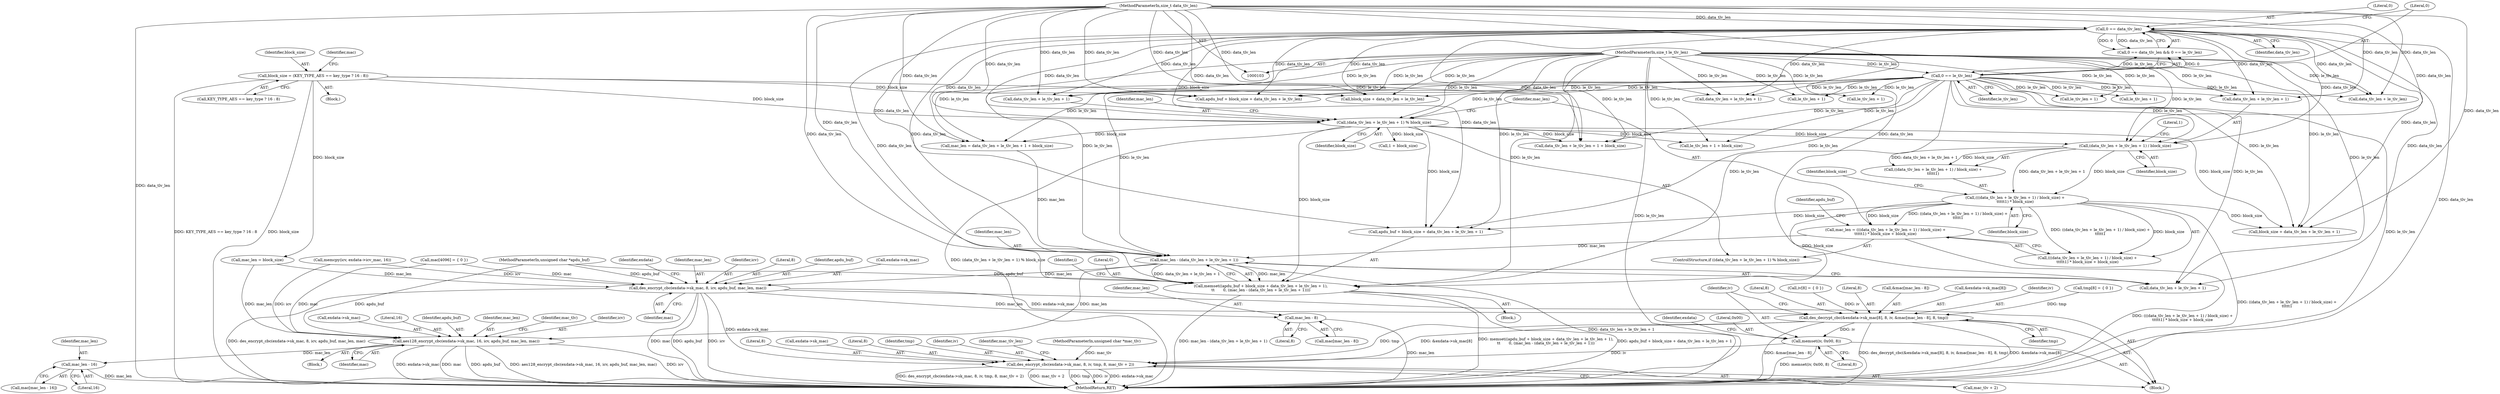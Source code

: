 digraph "1_OpenSC_8fe377e93b4b56060e5bbfb6f3142ceaeca744fa_6@integer" {
"1000187" [label="(Call,mac_len = (((data_tlv_len + le_tlv_len + 1) / block_size) +\n\t\t\t\t\t1) * block_size + block_size)"];
"1000190" [label="(Call,(((data_tlv_len + le_tlv_len + 1) / block_size) +\n\t\t\t\t\t1) * block_size)"];
"1000192" [label="(Call,(data_tlv_len + le_tlv_len + 1) / block_size)"];
"1000106" [label="(MethodParameterIn,size_t data_tlv_len)"];
"1000157" [label="(Call,0 == data_tlv_len)"];
"1000107" [label="(MethodParameterIn,size_t le_tlv_len)"];
"1000160" [label="(Call,0 == le_tlv_len)"];
"1000180" [label="(Call,(data_tlv_len + le_tlv_len + 1) % block_size)"];
"1000113" [label="(Call,block_size = (KEY_TYPE_AES == key_type ? 16 : 8))"];
"1000223" [label="(Call,mac_len - (data_tlv_len + le_tlv_len + 1))"];
"1000212" [label="(Call,memset((apdu_buf + block_size + data_tlv_len + le_tlv_len + 1),\n\t\t       0, (mac_len - (data_tlv_len + le_tlv_len + 1))))"];
"1000278" [label="(Call,aes128_encrypt_cbc(exdata->sk_mac, 16, icv, apdu_buf, mac_len, mac))"];
"1000294" [label="(Call,mac_len - 16)"];
"1000306" [label="(Call,des_encrypt_cbc(exdata->sk_mac, 8, icv, apdu_buf, mac_len, mac))"];
"1000315" [label="(Call,des_decrypt_cbc(&exdata->sk_mac[8], 8, iv, &mac[mac_len - 8], 8, tmp))"];
"1000332" [label="(Call,memset(iv, 0x00, 8))"];
"1000336" [label="(Call,des_encrypt_cbc(exdata->sk_mac, 8, iv, tmp, 8, mac_tlv + 2))"];
"1000327" [label="(Call,mac_len - 8)"];
"1000204" [label="(Identifier,mac_len)"];
"1000335" [label="(Literal,8)"];
"1000161" [label="(Literal,0)"];
"1000191" [label="(Call,((data_tlv_len + le_tlv_len + 1) / block_size) +\n\t\t\t\t\t1)"];
"1000296" [label="(Literal,16)"];
"1000217" [label="(Call,data_tlv_len + le_tlv_len + 1)"];
"1000284" [label="(Identifier,apdu_buf)"];
"1000343" [label="(Literal,8)"];
"1000180" [label="(Call,(data_tlv_len + le_tlv_len + 1) % block_size)"];
"1000198" [label="(Identifier,block_size)"];
"1000316" [label="(Call,&exdata->sk_mac[8])"];
"1000323" [label="(Identifier,iv)"];
"1000337" [label="(Call,exdata->sk_mac)"];
"1000304" [label="(Call,tmp[8] = { 0 })"];
"1000190" [label="(Call,(((data_tlv_len + le_tlv_len + 1) / block_size) +\n\t\t\t\t\t1) * block_size)"];
"1000181" [label="(Call,data_tlv_len + le_tlv_len + 1)"];
"1000319" [label="(Identifier,exdata)"];
"1000340" [label="(Literal,8)"];
"1000299" [label="(Block,)"];
"1000278" [label="(Call,aes128_encrypt_cbc(exdata->sk_mac, 16, icv, apdu_buf, mac_len, mac))"];
"1000313" [label="(Identifier,mac_len)"];
"1000285" [label="(Identifier,mac_len)"];
"1000213" [label="(Call,apdu_buf + block_size + data_tlv_len + le_tlv_len + 1)"];
"1000227" [label="(Call,le_tlv_len + 1)"];
"1000311" [label="(Identifier,icv)"];
"1000159" [label="(Identifier,data_tlv_len)"];
"1000183" [label="(Call,le_tlv_len + 1)"];
"1000193" [label="(Call,data_tlv_len + le_tlv_len + 1)"];
"1000315" [label="(Call,des_decrypt_cbc(&exdata->sk_mac[8], 8, iv, &mac[mac_len - 8], 8, tmp))"];
"1000328" [label="(Identifier,mac_len)"];
"1000219" [label="(Call,le_tlv_len + 1)"];
"1000289" [label="(Identifier,mac_tlv)"];
"1000336" [label="(Call,des_encrypt_cbc(exdata->sk_mac, 8, iv, tmp, 8, mac_tlv + 2))"];
"1000156" [label="(Call,0 == data_tlv_len && 0 == le_tlv_len)"];
"1000314" [label="(Identifier,mac)"];
"1000306" [label="(Call,des_encrypt_cbc(exdata->sk_mac, 8, icv, apdu_buf, mac_len, mac))"];
"1000224" [label="(Identifier,mac_len)"];
"1000334" [label="(Literal,0x00)"];
"1000267" [label="(Call,memcpy(icv, exdata->icv_mac, 16))"];
"1000207" [label="(Call,le_tlv_len + 1 + block_size)"];
"1000277" [label="(Block,)"];
"1000188" [label="(Identifier,mac_len)"];
"1000295" [label="(Identifier,mac_len)"];
"1000333" [label="(Identifier,iv)"];
"1000199" [label="(Literal,1)"];
"1000192" [label="(Call,(data_tlv_len + le_tlv_len + 1) / block_size)"];
"1000325" [label="(Call,mac[mac_len - 8])"];
"1000283" [label="(Identifier,icv)"];
"1000332" [label="(Call,memset(iv, 0x00, 8))"];
"1000338" [label="(Identifier,exdata)"];
"1000331" [label="(Identifier,tmp)"];
"1000329" [label="(Literal,8)"];
"1000171" [label="(Call,apdu_buf + block_size + data_tlv_len + le_tlv_len)"];
"1000215" [label="(Call,block_size + data_tlv_len + le_tlv_len + 1)"];
"1000175" [label="(Call,data_tlv_len + le_tlv_len)"];
"1000327" [label="(Call,mac_len - 8)"];
"1000212" [label="(Call,memset((apdu_buf + block_size + data_tlv_len + le_tlv_len + 1),\n\t\t       0, (mac_len - (data_tlv_len + le_tlv_len + 1))))"];
"1000225" [label="(Call,data_tlv_len + le_tlv_len + 1)"];
"1000160" [label="(Call,0 == le_tlv_len)"];
"1000195" [label="(Call,le_tlv_len + 1)"];
"1000342" [label="(Identifier,tmp)"];
"1000223" [label="(Call,mac_len - (data_tlv_len + le_tlv_len + 1))"];
"1000122" [label="(Call,mac[4096] = { 0 })"];
"1000279" [label="(Call,exdata->sk_mac)"];
"1000179" [label="(ControlStructure,if ((data_tlv_len + le_tlv_len + 1) % block_size))"];
"1000310" [label="(Literal,8)"];
"1000355" [label="(MethodReturn,RET)"];
"1000189" [label="(Call,(((data_tlv_len + le_tlv_len + 1) / block_size) +\n\t\t\t\t\t1) * block_size + block_size)"];
"1000214" [label="(Identifier,apdu_buf)"];
"1000312" [label="(Identifier,apdu_buf)"];
"1000205" [label="(Call,data_tlv_len + le_tlv_len + 1 + block_size)"];
"1000330" [label="(Literal,8)"];
"1000187" [label="(Call,mac_len = (((data_tlv_len + le_tlv_len + 1) / block_size) +\n\t\t\t\t\t1) * block_size + block_size)"];
"1000162" [label="(Identifier,le_tlv_len)"];
"1000113" [label="(Call,block_size = (KEY_TYPE_AES == key_type ? 16 : 8))"];
"1000301" [label="(Call,iv[8] = { 0 })"];
"1000307" [label="(Call,exdata->sk_mac)"];
"1000341" [label="(Identifier,iv)"];
"1000115" [label="(Call,KEY_TYPE_AES == key_type ? 16 : 8)"];
"1000282" [label="(Literal,16)"];
"1000294" [label="(Call,mac_len - 16)"];
"1000349" [label="(Identifier,mac_tlv_len)"];
"1000322" [label="(Literal,8)"];
"1000186" [label="(Identifier,block_size)"];
"1000105" [label="(MethodParameterIn,unsigned char *apdu_buf)"];
"1000107" [label="(MethodParameterIn,size_t le_tlv_len)"];
"1000232" [label="(Identifier,i)"];
"1000164" [label="(Call,mac_len = block_size)"];
"1000203" [label="(Call,mac_len = data_tlv_len + le_tlv_len + 1 + block_size)"];
"1000286" [label="(Identifier,mac)"];
"1000201" [label="(Identifier,block_size)"];
"1000173" [label="(Call,block_size + data_tlv_len + le_tlv_len)"];
"1000157" [label="(Call,0 == data_tlv_len)"];
"1000123" [label="(Identifier,mac)"];
"1000114" [label="(Identifier,block_size)"];
"1000158" [label="(Literal,0)"];
"1000200" [label="(Identifier,block_size)"];
"1000106" [label="(MethodParameterIn,size_t data_tlv_len)"];
"1000209" [label="(Call,1 + block_size)"];
"1000292" [label="(Call,mac[mac_len - 16])"];
"1000344" [label="(Call,mac_tlv + 2)"];
"1000324" [label="(Call,&mac[mac_len - 8])"];
"1000108" [label="(MethodParameterIn,unsigned char *mac_tlv)"];
"1000168" [label="(Block,)"];
"1000111" [label="(Block,)"];
"1000222" [label="(Literal,0)"];
"1000187" -> "1000179"  [label="AST: "];
"1000187" -> "1000189"  [label="CFG: "];
"1000188" -> "1000187"  [label="AST: "];
"1000189" -> "1000187"  [label="AST: "];
"1000214" -> "1000187"  [label="CFG: "];
"1000187" -> "1000355"  [label="DDG: (((data_tlv_len + le_tlv_len + 1) / block_size) +\n\t\t\t\t\t1) * block_size + block_size"];
"1000190" -> "1000187"  [label="DDG: ((data_tlv_len + le_tlv_len + 1) / block_size) +\n\t\t\t\t\t1"];
"1000190" -> "1000187"  [label="DDG: block_size"];
"1000187" -> "1000223"  [label="DDG: mac_len"];
"1000190" -> "1000189"  [label="AST: "];
"1000190" -> "1000200"  [label="CFG: "];
"1000191" -> "1000190"  [label="AST: "];
"1000200" -> "1000190"  [label="AST: "];
"1000201" -> "1000190"  [label="CFG: "];
"1000190" -> "1000355"  [label="DDG: ((data_tlv_len + le_tlv_len + 1) / block_size) +\n\t\t\t\t\t1"];
"1000190" -> "1000189"  [label="DDG: ((data_tlv_len + le_tlv_len + 1) / block_size) +\n\t\t\t\t\t1"];
"1000190" -> "1000189"  [label="DDG: block_size"];
"1000192" -> "1000190"  [label="DDG: data_tlv_len + le_tlv_len + 1"];
"1000192" -> "1000190"  [label="DDG: block_size"];
"1000190" -> "1000212"  [label="DDG: block_size"];
"1000190" -> "1000213"  [label="DDG: block_size"];
"1000190" -> "1000215"  [label="DDG: block_size"];
"1000192" -> "1000191"  [label="AST: "];
"1000192" -> "1000198"  [label="CFG: "];
"1000193" -> "1000192"  [label="AST: "];
"1000198" -> "1000192"  [label="AST: "];
"1000199" -> "1000192"  [label="CFG: "];
"1000192" -> "1000191"  [label="DDG: data_tlv_len + le_tlv_len + 1"];
"1000192" -> "1000191"  [label="DDG: block_size"];
"1000106" -> "1000192"  [label="DDG: data_tlv_len"];
"1000157" -> "1000192"  [label="DDG: data_tlv_len"];
"1000107" -> "1000192"  [label="DDG: le_tlv_len"];
"1000160" -> "1000192"  [label="DDG: le_tlv_len"];
"1000180" -> "1000192"  [label="DDG: block_size"];
"1000106" -> "1000103"  [label="AST: "];
"1000106" -> "1000355"  [label="DDG: data_tlv_len"];
"1000106" -> "1000157"  [label="DDG: data_tlv_len"];
"1000106" -> "1000171"  [label="DDG: data_tlv_len"];
"1000106" -> "1000173"  [label="DDG: data_tlv_len"];
"1000106" -> "1000175"  [label="DDG: data_tlv_len"];
"1000106" -> "1000180"  [label="DDG: data_tlv_len"];
"1000106" -> "1000181"  [label="DDG: data_tlv_len"];
"1000106" -> "1000193"  [label="DDG: data_tlv_len"];
"1000106" -> "1000203"  [label="DDG: data_tlv_len"];
"1000106" -> "1000205"  [label="DDG: data_tlv_len"];
"1000106" -> "1000212"  [label="DDG: data_tlv_len"];
"1000106" -> "1000213"  [label="DDG: data_tlv_len"];
"1000106" -> "1000215"  [label="DDG: data_tlv_len"];
"1000106" -> "1000217"  [label="DDG: data_tlv_len"];
"1000106" -> "1000223"  [label="DDG: data_tlv_len"];
"1000106" -> "1000225"  [label="DDG: data_tlv_len"];
"1000157" -> "1000156"  [label="AST: "];
"1000157" -> "1000159"  [label="CFG: "];
"1000158" -> "1000157"  [label="AST: "];
"1000159" -> "1000157"  [label="AST: "];
"1000161" -> "1000157"  [label="CFG: "];
"1000156" -> "1000157"  [label="CFG: "];
"1000157" -> "1000355"  [label="DDG: data_tlv_len"];
"1000157" -> "1000156"  [label="DDG: 0"];
"1000157" -> "1000156"  [label="DDG: data_tlv_len"];
"1000157" -> "1000171"  [label="DDG: data_tlv_len"];
"1000157" -> "1000173"  [label="DDG: data_tlv_len"];
"1000157" -> "1000175"  [label="DDG: data_tlv_len"];
"1000157" -> "1000180"  [label="DDG: data_tlv_len"];
"1000157" -> "1000181"  [label="DDG: data_tlv_len"];
"1000157" -> "1000193"  [label="DDG: data_tlv_len"];
"1000157" -> "1000203"  [label="DDG: data_tlv_len"];
"1000157" -> "1000205"  [label="DDG: data_tlv_len"];
"1000157" -> "1000212"  [label="DDG: data_tlv_len"];
"1000157" -> "1000213"  [label="DDG: data_tlv_len"];
"1000157" -> "1000215"  [label="DDG: data_tlv_len"];
"1000157" -> "1000217"  [label="DDG: data_tlv_len"];
"1000157" -> "1000223"  [label="DDG: data_tlv_len"];
"1000157" -> "1000225"  [label="DDG: data_tlv_len"];
"1000107" -> "1000103"  [label="AST: "];
"1000107" -> "1000355"  [label="DDG: le_tlv_len"];
"1000107" -> "1000160"  [label="DDG: le_tlv_len"];
"1000107" -> "1000171"  [label="DDG: le_tlv_len"];
"1000107" -> "1000173"  [label="DDG: le_tlv_len"];
"1000107" -> "1000175"  [label="DDG: le_tlv_len"];
"1000107" -> "1000180"  [label="DDG: le_tlv_len"];
"1000107" -> "1000181"  [label="DDG: le_tlv_len"];
"1000107" -> "1000183"  [label="DDG: le_tlv_len"];
"1000107" -> "1000193"  [label="DDG: le_tlv_len"];
"1000107" -> "1000195"  [label="DDG: le_tlv_len"];
"1000107" -> "1000203"  [label="DDG: le_tlv_len"];
"1000107" -> "1000205"  [label="DDG: le_tlv_len"];
"1000107" -> "1000207"  [label="DDG: le_tlv_len"];
"1000107" -> "1000212"  [label="DDG: le_tlv_len"];
"1000107" -> "1000213"  [label="DDG: le_tlv_len"];
"1000107" -> "1000215"  [label="DDG: le_tlv_len"];
"1000107" -> "1000217"  [label="DDG: le_tlv_len"];
"1000107" -> "1000219"  [label="DDG: le_tlv_len"];
"1000107" -> "1000223"  [label="DDG: le_tlv_len"];
"1000107" -> "1000225"  [label="DDG: le_tlv_len"];
"1000107" -> "1000227"  [label="DDG: le_tlv_len"];
"1000160" -> "1000156"  [label="AST: "];
"1000160" -> "1000162"  [label="CFG: "];
"1000161" -> "1000160"  [label="AST: "];
"1000162" -> "1000160"  [label="AST: "];
"1000156" -> "1000160"  [label="CFG: "];
"1000160" -> "1000355"  [label="DDG: le_tlv_len"];
"1000160" -> "1000156"  [label="DDG: 0"];
"1000160" -> "1000156"  [label="DDG: le_tlv_len"];
"1000160" -> "1000171"  [label="DDG: le_tlv_len"];
"1000160" -> "1000173"  [label="DDG: le_tlv_len"];
"1000160" -> "1000175"  [label="DDG: le_tlv_len"];
"1000160" -> "1000180"  [label="DDG: le_tlv_len"];
"1000160" -> "1000181"  [label="DDG: le_tlv_len"];
"1000160" -> "1000183"  [label="DDG: le_tlv_len"];
"1000160" -> "1000193"  [label="DDG: le_tlv_len"];
"1000160" -> "1000195"  [label="DDG: le_tlv_len"];
"1000160" -> "1000203"  [label="DDG: le_tlv_len"];
"1000160" -> "1000205"  [label="DDG: le_tlv_len"];
"1000160" -> "1000207"  [label="DDG: le_tlv_len"];
"1000160" -> "1000212"  [label="DDG: le_tlv_len"];
"1000160" -> "1000213"  [label="DDG: le_tlv_len"];
"1000160" -> "1000215"  [label="DDG: le_tlv_len"];
"1000160" -> "1000217"  [label="DDG: le_tlv_len"];
"1000160" -> "1000219"  [label="DDG: le_tlv_len"];
"1000160" -> "1000223"  [label="DDG: le_tlv_len"];
"1000160" -> "1000225"  [label="DDG: le_tlv_len"];
"1000160" -> "1000227"  [label="DDG: le_tlv_len"];
"1000180" -> "1000179"  [label="AST: "];
"1000180" -> "1000186"  [label="CFG: "];
"1000181" -> "1000180"  [label="AST: "];
"1000186" -> "1000180"  [label="AST: "];
"1000188" -> "1000180"  [label="CFG: "];
"1000204" -> "1000180"  [label="CFG: "];
"1000180" -> "1000355"  [label="DDG: (data_tlv_len + le_tlv_len + 1) % block_size"];
"1000113" -> "1000180"  [label="DDG: block_size"];
"1000180" -> "1000203"  [label="DDG: block_size"];
"1000180" -> "1000205"  [label="DDG: block_size"];
"1000180" -> "1000207"  [label="DDG: block_size"];
"1000180" -> "1000209"  [label="DDG: block_size"];
"1000180" -> "1000212"  [label="DDG: block_size"];
"1000180" -> "1000213"  [label="DDG: block_size"];
"1000180" -> "1000215"  [label="DDG: block_size"];
"1000113" -> "1000111"  [label="AST: "];
"1000113" -> "1000115"  [label="CFG: "];
"1000114" -> "1000113"  [label="AST: "];
"1000115" -> "1000113"  [label="AST: "];
"1000123" -> "1000113"  [label="CFG: "];
"1000113" -> "1000355"  [label="DDG: block_size"];
"1000113" -> "1000355"  [label="DDG: KEY_TYPE_AES == key_type ? 16 : 8"];
"1000113" -> "1000164"  [label="DDG: block_size"];
"1000113" -> "1000171"  [label="DDG: block_size"];
"1000113" -> "1000173"  [label="DDG: block_size"];
"1000223" -> "1000212"  [label="AST: "];
"1000223" -> "1000225"  [label="CFG: "];
"1000224" -> "1000223"  [label="AST: "];
"1000225" -> "1000223"  [label="AST: "];
"1000212" -> "1000223"  [label="CFG: "];
"1000223" -> "1000355"  [label="DDG: data_tlv_len + le_tlv_len + 1"];
"1000223" -> "1000212"  [label="DDG: mac_len"];
"1000223" -> "1000212"  [label="DDG: data_tlv_len + le_tlv_len + 1"];
"1000203" -> "1000223"  [label="DDG: mac_len"];
"1000223" -> "1000278"  [label="DDG: mac_len"];
"1000223" -> "1000306"  [label="DDG: mac_len"];
"1000212" -> "1000168"  [label="AST: "];
"1000213" -> "1000212"  [label="AST: "];
"1000222" -> "1000212"  [label="AST: "];
"1000232" -> "1000212"  [label="CFG: "];
"1000212" -> "1000355"  [label="DDG: mac_len - (data_tlv_len + le_tlv_len + 1)"];
"1000212" -> "1000355"  [label="DDG: memset((apdu_buf + block_size + data_tlv_len + le_tlv_len + 1),\n\t\t       0, (mac_len - (data_tlv_len + le_tlv_len + 1)))"];
"1000212" -> "1000355"  [label="DDG: apdu_buf + block_size + data_tlv_len + le_tlv_len + 1"];
"1000105" -> "1000212"  [label="DDG: apdu_buf"];
"1000278" -> "1000277"  [label="AST: "];
"1000278" -> "1000286"  [label="CFG: "];
"1000279" -> "1000278"  [label="AST: "];
"1000282" -> "1000278"  [label="AST: "];
"1000283" -> "1000278"  [label="AST: "];
"1000284" -> "1000278"  [label="AST: "];
"1000285" -> "1000278"  [label="AST: "];
"1000286" -> "1000278"  [label="AST: "];
"1000289" -> "1000278"  [label="CFG: "];
"1000278" -> "1000355"  [label="DDG: mac"];
"1000278" -> "1000355"  [label="DDG: apdu_buf"];
"1000278" -> "1000355"  [label="DDG: aes128_encrypt_cbc(exdata->sk_mac, 16, icv, apdu_buf, mac_len, mac)"];
"1000278" -> "1000355"  [label="DDG: icv"];
"1000278" -> "1000355"  [label="DDG: exdata->sk_mac"];
"1000267" -> "1000278"  [label="DDG: icv"];
"1000105" -> "1000278"  [label="DDG: apdu_buf"];
"1000164" -> "1000278"  [label="DDG: mac_len"];
"1000122" -> "1000278"  [label="DDG: mac"];
"1000278" -> "1000294"  [label="DDG: mac_len"];
"1000294" -> "1000292"  [label="AST: "];
"1000294" -> "1000296"  [label="CFG: "];
"1000295" -> "1000294"  [label="AST: "];
"1000296" -> "1000294"  [label="AST: "];
"1000292" -> "1000294"  [label="CFG: "];
"1000294" -> "1000355"  [label="DDG: mac_len"];
"1000306" -> "1000299"  [label="AST: "];
"1000306" -> "1000314"  [label="CFG: "];
"1000307" -> "1000306"  [label="AST: "];
"1000310" -> "1000306"  [label="AST: "];
"1000311" -> "1000306"  [label="AST: "];
"1000312" -> "1000306"  [label="AST: "];
"1000313" -> "1000306"  [label="AST: "];
"1000314" -> "1000306"  [label="AST: "];
"1000319" -> "1000306"  [label="CFG: "];
"1000306" -> "1000355"  [label="DDG: apdu_buf"];
"1000306" -> "1000355"  [label="DDG: icv"];
"1000306" -> "1000355"  [label="DDG: des_encrypt_cbc(exdata->sk_mac, 8, icv, apdu_buf, mac_len, mac)"];
"1000306" -> "1000355"  [label="DDG: mac"];
"1000267" -> "1000306"  [label="DDG: icv"];
"1000105" -> "1000306"  [label="DDG: apdu_buf"];
"1000164" -> "1000306"  [label="DDG: mac_len"];
"1000122" -> "1000306"  [label="DDG: mac"];
"1000306" -> "1000315"  [label="DDG: exdata->sk_mac"];
"1000306" -> "1000327"  [label="DDG: mac_len"];
"1000306" -> "1000336"  [label="DDG: exdata->sk_mac"];
"1000315" -> "1000299"  [label="AST: "];
"1000315" -> "1000331"  [label="CFG: "];
"1000316" -> "1000315"  [label="AST: "];
"1000322" -> "1000315"  [label="AST: "];
"1000323" -> "1000315"  [label="AST: "];
"1000324" -> "1000315"  [label="AST: "];
"1000330" -> "1000315"  [label="AST: "];
"1000331" -> "1000315"  [label="AST: "];
"1000333" -> "1000315"  [label="CFG: "];
"1000315" -> "1000355"  [label="DDG: des_decrypt_cbc(&exdata->sk_mac[8], 8, iv, &mac[mac_len - 8], 8, tmp)"];
"1000315" -> "1000355"  [label="DDG: &exdata->sk_mac[8]"];
"1000315" -> "1000355"  [label="DDG: &mac[mac_len - 8]"];
"1000301" -> "1000315"  [label="DDG: iv"];
"1000304" -> "1000315"  [label="DDG: tmp"];
"1000315" -> "1000332"  [label="DDG: iv"];
"1000315" -> "1000336"  [label="DDG: &exdata->sk_mac[8]"];
"1000315" -> "1000336"  [label="DDG: tmp"];
"1000332" -> "1000299"  [label="AST: "];
"1000332" -> "1000335"  [label="CFG: "];
"1000333" -> "1000332"  [label="AST: "];
"1000334" -> "1000332"  [label="AST: "];
"1000335" -> "1000332"  [label="AST: "];
"1000338" -> "1000332"  [label="CFG: "];
"1000332" -> "1000355"  [label="DDG: memset(iv, 0x00, 8)"];
"1000332" -> "1000336"  [label="DDG: iv"];
"1000336" -> "1000299"  [label="AST: "];
"1000336" -> "1000344"  [label="CFG: "];
"1000337" -> "1000336"  [label="AST: "];
"1000340" -> "1000336"  [label="AST: "];
"1000341" -> "1000336"  [label="AST: "];
"1000342" -> "1000336"  [label="AST: "];
"1000343" -> "1000336"  [label="AST: "];
"1000344" -> "1000336"  [label="AST: "];
"1000349" -> "1000336"  [label="CFG: "];
"1000336" -> "1000355"  [label="DDG: des_encrypt_cbc(exdata->sk_mac, 8, iv, tmp, 8, mac_tlv + 2)"];
"1000336" -> "1000355"  [label="DDG: mac_tlv + 2"];
"1000336" -> "1000355"  [label="DDG: tmp"];
"1000336" -> "1000355"  [label="DDG: iv"];
"1000336" -> "1000355"  [label="DDG: exdata->sk_mac"];
"1000108" -> "1000336"  [label="DDG: mac_tlv"];
"1000327" -> "1000325"  [label="AST: "];
"1000327" -> "1000329"  [label="CFG: "];
"1000328" -> "1000327"  [label="AST: "];
"1000329" -> "1000327"  [label="AST: "];
"1000325" -> "1000327"  [label="CFG: "];
"1000327" -> "1000355"  [label="DDG: mac_len"];
}

